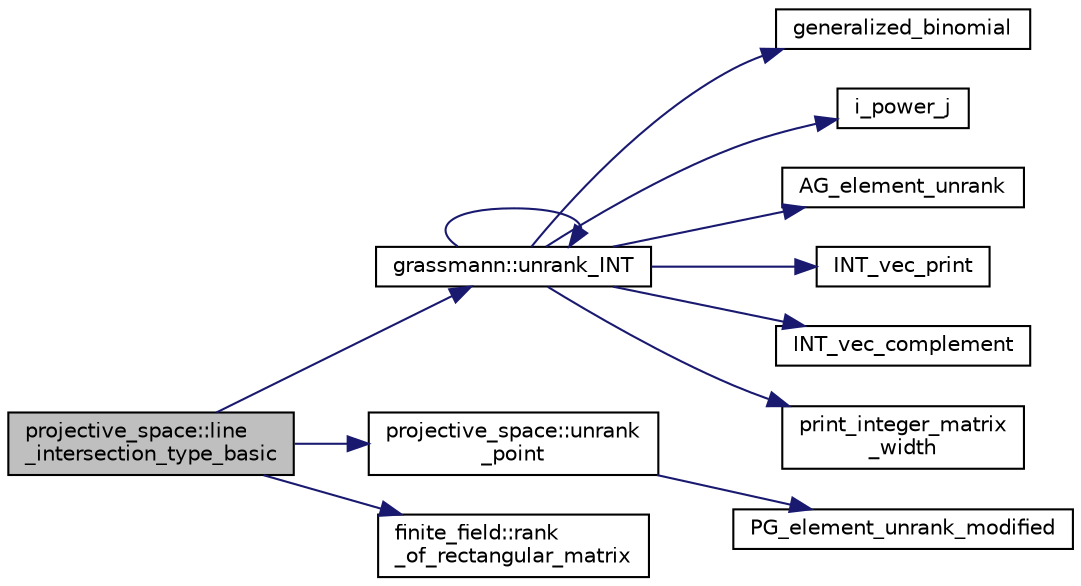 digraph "projective_space::line_intersection_type_basic"
{
  edge [fontname="Helvetica",fontsize="10",labelfontname="Helvetica",labelfontsize="10"];
  node [fontname="Helvetica",fontsize="10",shape=record];
  rankdir="LR";
  Node2281 [label="projective_space::line\l_intersection_type_basic",height=0.2,width=0.4,color="black", fillcolor="grey75", style="filled", fontcolor="black"];
  Node2281 -> Node2282 [color="midnightblue",fontsize="10",style="solid",fontname="Helvetica"];
  Node2282 [label="grassmann::unrank_INT",height=0.2,width=0.4,color="black", fillcolor="white", style="filled",URL="$df/d02/classgrassmann.html#a32079405b95a6da2ba1420567d762d64"];
  Node2282 -> Node2283 [color="midnightblue",fontsize="10",style="solid",fontname="Helvetica"];
  Node2283 [label="generalized_binomial",height=0.2,width=0.4,color="black", fillcolor="white", style="filled",URL="$d2/d7c/combinatorics_8_c.html#a24762dc22e45175d18ec1ec1d2556ae8"];
  Node2282 -> Node2284 [color="midnightblue",fontsize="10",style="solid",fontname="Helvetica"];
  Node2284 [label="i_power_j",height=0.2,width=0.4,color="black", fillcolor="white", style="filled",URL="$de/dc5/algebra__and__number__theory_8h.html#a39b321523e8957d701618bb5cac542b5"];
  Node2282 -> Node2285 [color="midnightblue",fontsize="10",style="solid",fontname="Helvetica"];
  Node2285 [label="AG_element_unrank",height=0.2,width=0.4,color="black", fillcolor="white", style="filled",URL="$d4/d67/geometry_8h.html#a4a33b86c87b2879b97cfa1327abe2885"];
  Node2282 -> Node2286 [color="midnightblue",fontsize="10",style="solid",fontname="Helvetica"];
  Node2286 [label="INT_vec_print",height=0.2,width=0.4,color="black", fillcolor="white", style="filled",URL="$df/dbf/sajeeb_8_c.html#a79a5901af0b47dd0d694109543c027fe"];
  Node2282 -> Node2282 [color="midnightblue",fontsize="10",style="solid",fontname="Helvetica"];
  Node2282 -> Node2287 [color="midnightblue",fontsize="10",style="solid",fontname="Helvetica"];
  Node2287 [label="INT_vec_complement",height=0.2,width=0.4,color="black", fillcolor="white", style="filled",URL="$d5/db4/io__and__os_8h.html#a2a0a724647575fcd3090c763985eb81a"];
  Node2282 -> Node2288 [color="midnightblue",fontsize="10",style="solid",fontname="Helvetica"];
  Node2288 [label="print_integer_matrix\l_width",height=0.2,width=0.4,color="black", fillcolor="white", style="filled",URL="$d5/db4/io__and__os_8h.html#aa78f3e73fc2179251bd15adbcc31573f"];
  Node2281 -> Node2289 [color="midnightblue",fontsize="10",style="solid",fontname="Helvetica"];
  Node2289 [label="projective_space::unrank\l_point",height=0.2,width=0.4,color="black", fillcolor="white", style="filled",URL="$d2/d17/classprojective__space.html#a3cb7917af4c5f1590b660d4bf907e0fa"];
  Node2289 -> Node2290 [color="midnightblue",fontsize="10",style="solid",fontname="Helvetica"];
  Node2290 [label="PG_element_unrank_modified",height=0.2,width=0.4,color="black", fillcolor="white", style="filled",URL="$d4/d67/geometry_8h.html#a83ae9b605d496f6a90345303f6efae64"];
  Node2281 -> Node2291 [color="midnightblue",fontsize="10",style="solid",fontname="Helvetica"];
  Node2291 [label="finite_field::rank\l_of_rectangular_matrix",height=0.2,width=0.4,color="black", fillcolor="white", style="filled",URL="$df/d5a/classfinite__field.html#ac1ef22ecdf3984cfd4b652ee48eeb455"];
}
